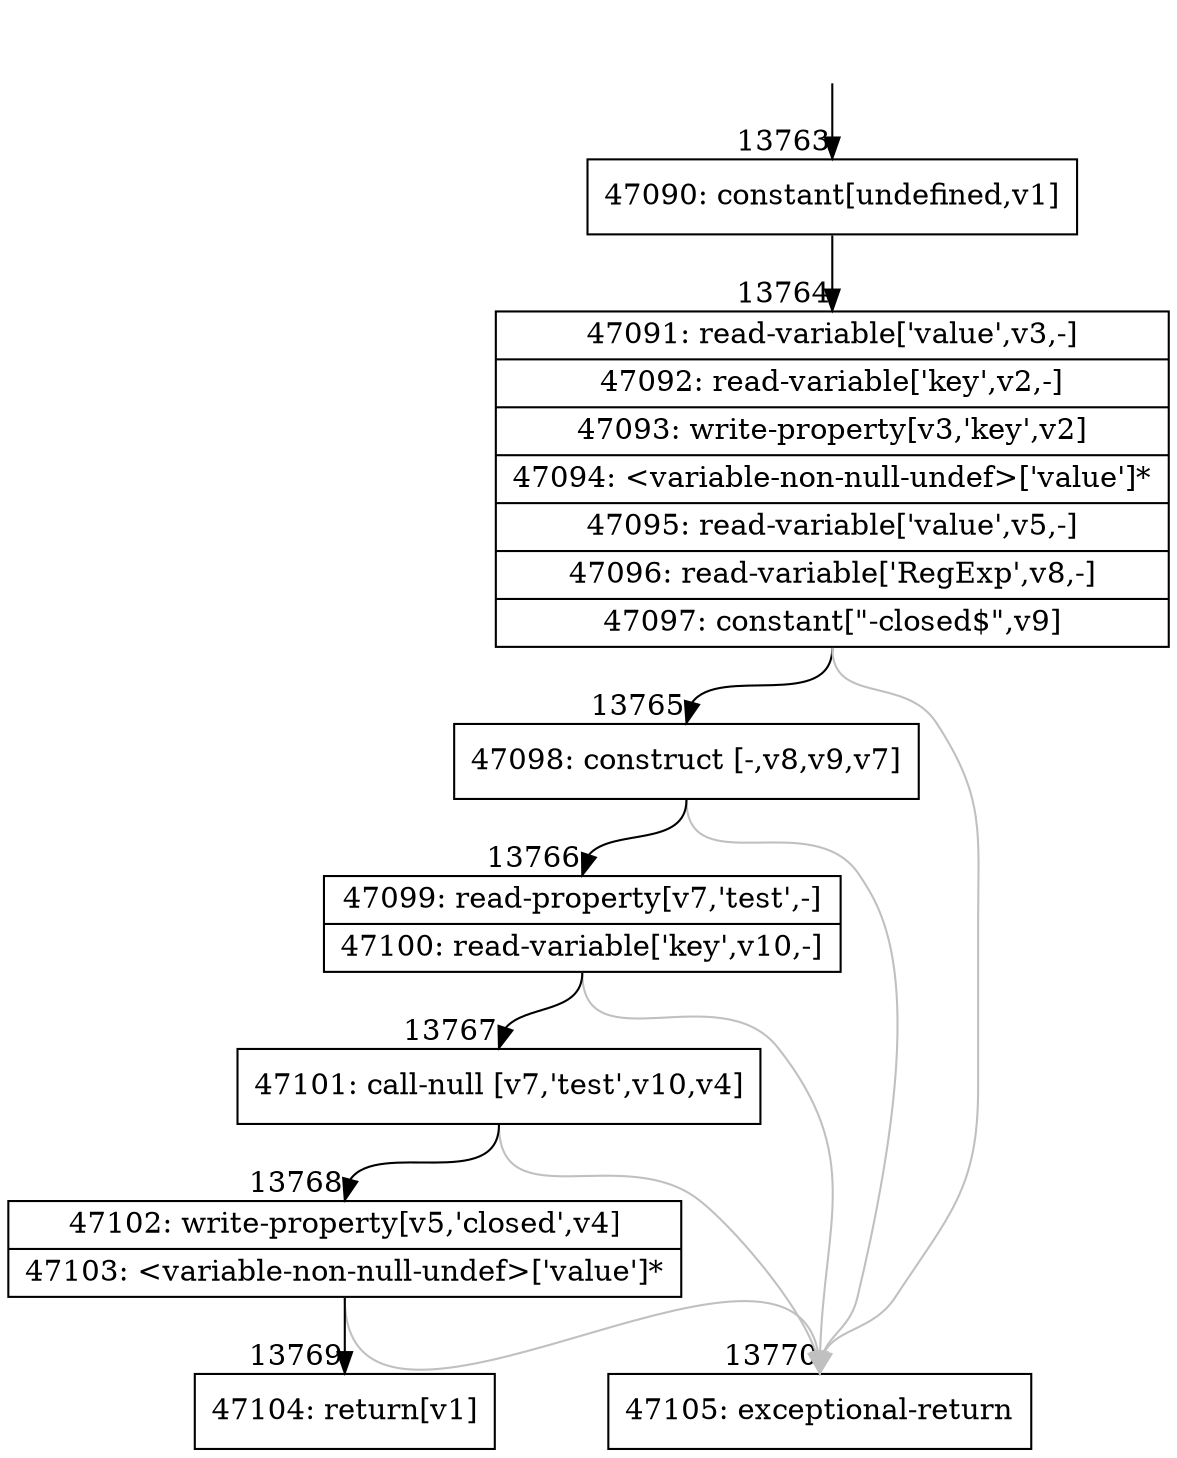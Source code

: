 digraph {
rankdir="TD"
BB_entry1277[shape=none,label=""];
BB_entry1277 -> BB13763 [tailport=s, headport=n, headlabel="    13763"]
BB13763 [shape=record label="{47090: constant[undefined,v1]}" ] 
BB13763 -> BB13764 [tailport=s, headport=n, headlabel="      13764"]
BB13764 [shape=record label="{47091: read-variable['value',v3,-]|47092: read-variable['key',v2,-]|47093: write-property[v3,'key',v2]|47094: \<variable-non-null-undef\>['value']*|47095: read-variable['value',v5,-]|47096: read-variable['RegExp',v8,-]|47097: constant[\"-closed$\",v9]}" ] 
BB13764 -> BB13765 [tailport=s, headport=n, headlabel="      13765"]
BB13764 -> BB13770 [tailport=s, headport=n, color=gray, headlabel="      13770"]
BB13765 [shape=record label="{47098: construct [-,v8,v9,v7]}" ] 
BB13765 -> BB13766 [tailport=s, headport=n, headlabel="      13766"]
BB13765 -> BB13770 [tailport=s, headport=n, color=gray]
BB13766 [shape=record label="{47099: read-property[v7,'test',-]|47100: read-variable['key',v10,-]}" ] 
BB13766 -> BB13767 [tailport=s, headport=n, headlabel="      13767"]
BB13766 -> BB13770 [tailport=s, headport=n, color=gray]
BB13767 [shape=record label="{47101: call-null [v7,'test',v10,v4]}" ] 
BB13767 -> BB13768 [tailport=s, headport=n, headlabel="      13768"]
BB13767 -> BB13770 [tailport=s, headport=n, color=gray]
BB13768 [shape=record label="{47102: write-property[v5,'closed',v4]|47103: \<variable-non-null-undef\>['value']*}" ] 
BB13768 -> BB13769 [tailport=s, headport=n, headlabel="      13769"]
BB13768 -> BB13770 [tailport=s, headport=n, color=gray]
BB13769 [shape=record label="{47104: return[v1]}" ] 
BB13770 [shape=record label="{47105: exceptional-return}" ] 
//#$~ 8150
}
